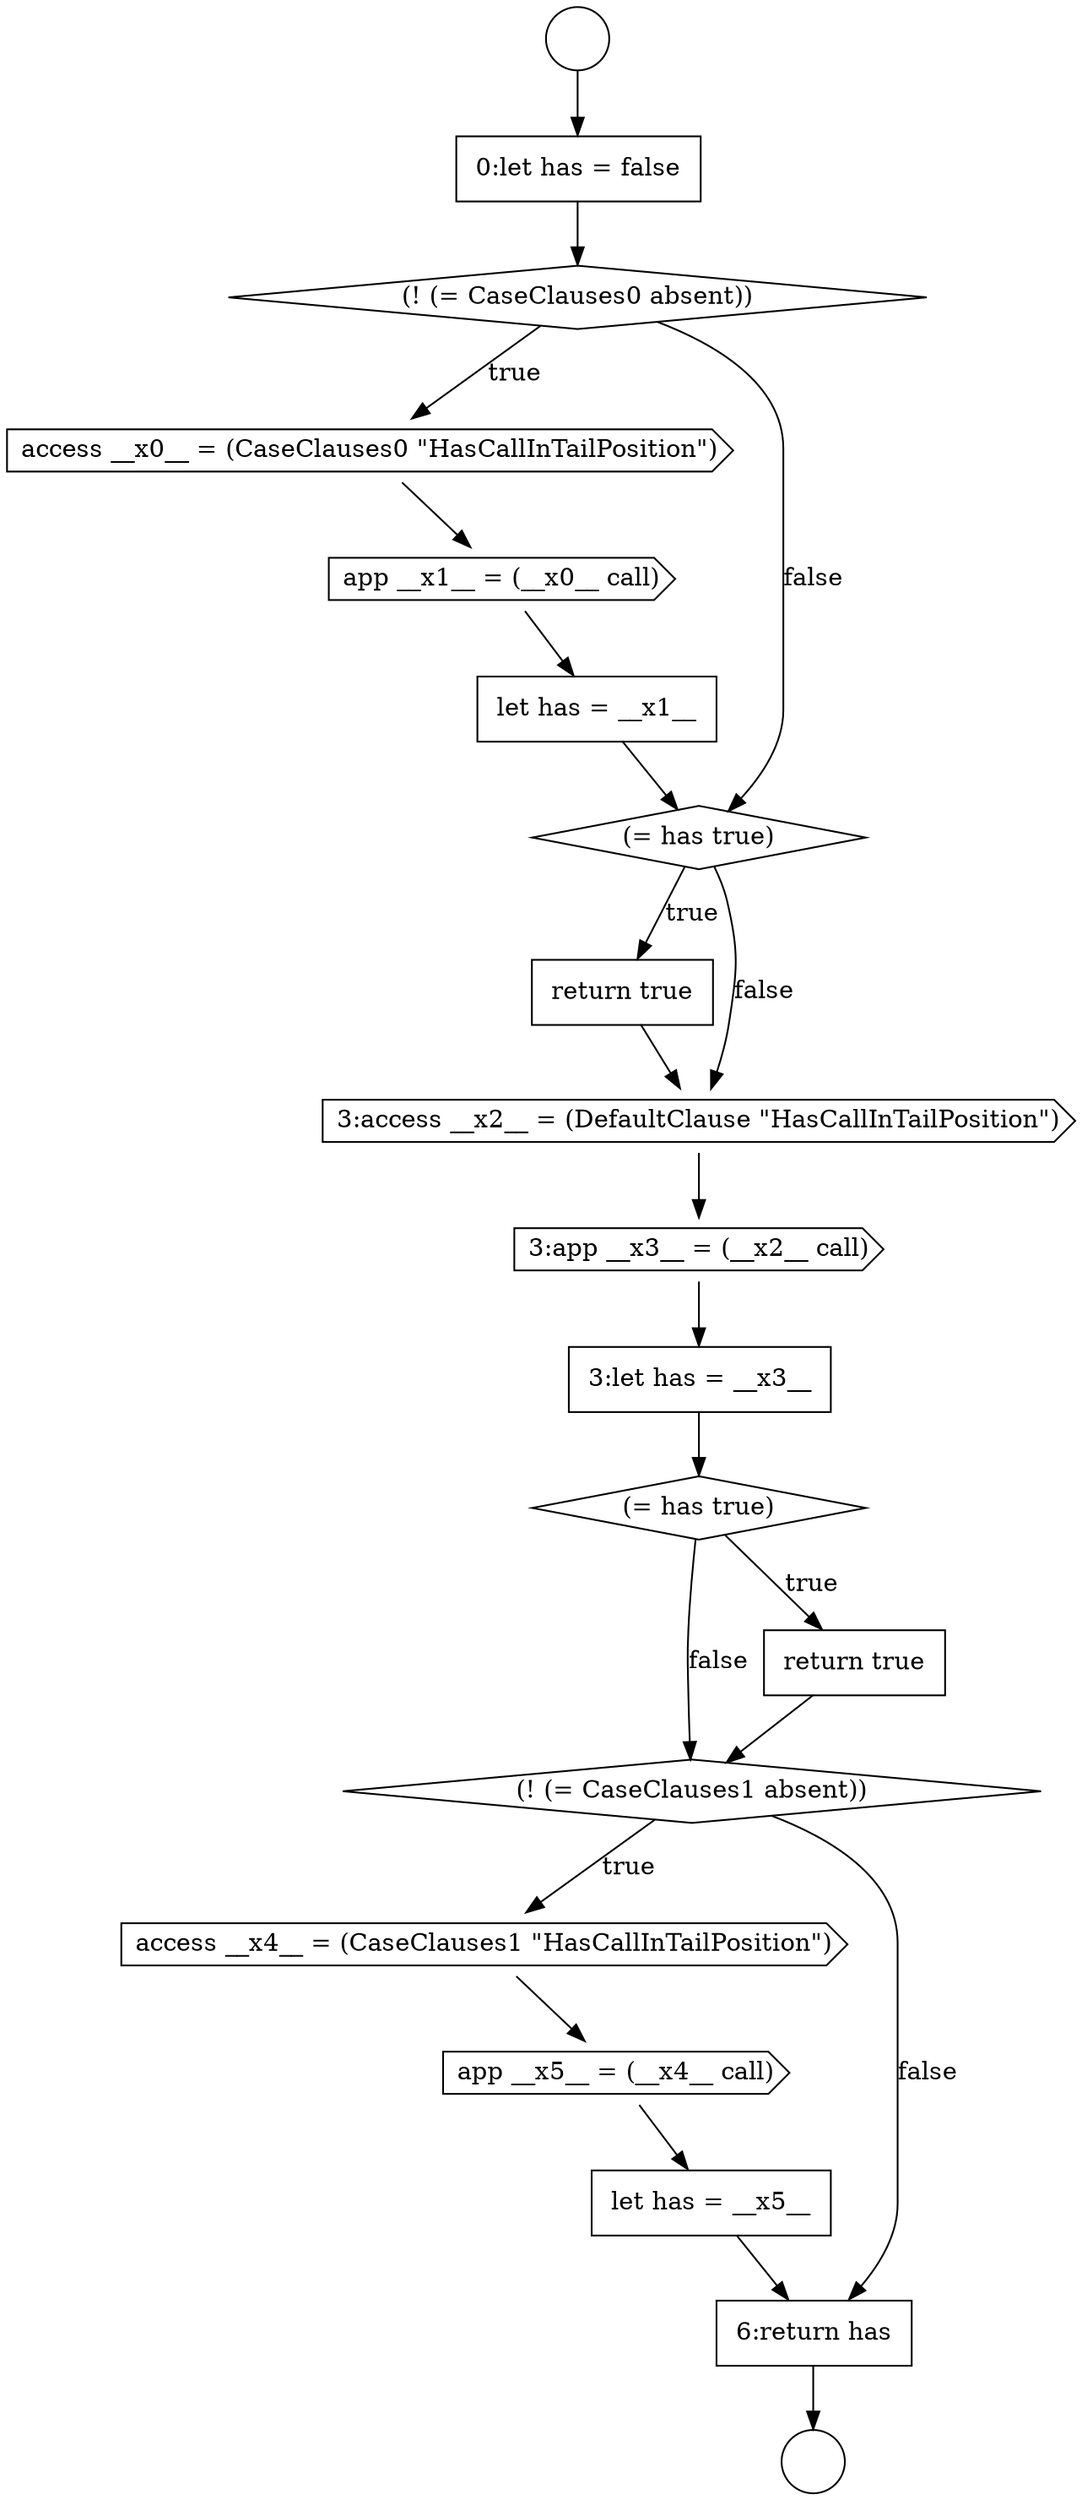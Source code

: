 digraph {
  node10474 [shape=none, margin=0, label=<<font color="black">
    <table border="0" cellborder="1" cellspacing="0" cellpadding="10">
      <tr><td align="left">3:let has = __x3__</td></tr>
    </table>
  </font>> color="black" fillcolor="white" style=filled]
  node10469 [shape=none, margin=0, label=<<font color="black">
    <table border="0" cellborder="1" cellspacing="0" cellpadding="10">
      <tr><td align="left">let has = __x1__</td></tr>
    </table>
  </font>> color="black" fillcolor="white" style=filled]
  node10477 [shape=diamond, label=<<font color="black">(! (= CaseClauses1 absent))</font>> color="black" fillcolor="white" style=filled]
  node10473 [shape=cds, label=<<font color="black">3:app __x3__ = (__x2__ call)</font>> color="black" fillcolor="white" style=filled]
  node10480 [shape=none, margin=0, label=<<font color="black">
    <table border="0" cellborder="1" cellspacing="0" cellpadding="10">
      <tr><td align="left">let has = __x5__</td></tr>
    </table>
  </font>> color="black" fillcolor="white" style=filled]
  node10467 [shape=cds, label=<<font color="black">access __x0__ = (CaseClauses0 &quot;HasCallInTailPosition&quot;)</font>> color="black" fillcolor="white" style=filled]
  node10471 [shape=none, margin=0, label=<<font color="black">
    <table border="0" cellborder="1" cellspacing="0" cellpadding="10">
      <tr><td align="left">return true</td></tr>
    </table>
  </font>> color="black" fillcolor="white" style=filled]
  node10466 [shape=diamond, label=<<font color="black">(! (= CaseClauses0 absent))</font>> color="black" fillcolor="white" style=filled]
  node10468 [shape=cds, label=<<font color="black">app __x1__ = (__x0__ call)</font>> color="black" fillcolor="white" style=filled]
  node10472 [shape=cds, label=<<font color="black">3:access __x2__ = (DefaultClause &quot;HasCallInTailPosition&quot;)</font>> color="black" fillcolor="white" style=filled]
  node10475 [shape=diamond, label=<<font color="black">(= has true)</font>> color="black" fillcolor="white" style=filled]
  node10478 [shape=cds, label=<<font color="black">access __x4__ = (CaseClauses1 &quot;HasCallInTailPosition&quot;)</font>> color="black" fillcolor="white" style=filled]
  node10463 [shape=circle label=" " color="black" fillcolor="white" style=filled]
  node10465 [shape=none, margin=0, label=<<font color="black">
    <table border="0" cellborder="1" cellspacing="0" cellpadding="10">
      <tr><td align="left">0:let has = false</td></tr>
    </table>
  </font>> color="black" fillcolor="white" style=filled]
  node10470 [shape=diamond, label=<<font color="black">(= has true)</font>> color="black" fillcolor="white" style=filled]
  node10476 [shape=none, margin=0, label=<<font color="black">
    <table border="0" cellborder="1" cellspacing="0" cellpadding="10">
      <tr><td align="left">return true</td></tr>
    </table>
  </font>> color="black" fillcolor="white" style=filled]
  node10481 [shape=none, margin=0, label=<<font color="black">
    <table border="0" cellborder="1" cellspacing="0" cellpadding="10">
      <tr><td align="left">6:return has</td></tr>
    </table>
  </font>> color="black" fillcolor="white" style=filled]
  node10464 [shape=circle label=" " color="black" fillcolor="white" style=filled]
  node10479 [shape=cds, label=<<font color="black">app __x5__ = (__x4__ call)</font>> color="black" fillcolor="white" style=filled]
  node10471 -> node10472 [ color="black"]
  node10481 -> node10464 [ color="black"]
  node10465 -> node10466 [ color="black"]
  node10480 -> node10481 [ color="black"]
  node10467 -> node10468 [ color="black"]
  node10476 -> node10477 [ color="black"]
  node10468 -> node10469 [ color="black"]
  node10473 -> node10474 [ color="black"]
  node10478 -> node10479 [ color="black"]
  node10472 -> node10473 [ color="black"]
  node10474 -> node10475 [ color="black"]
  node10475 -> node10476 [label=<<font color="black">true</font>> color="black"]
  node10475 -> node10477 [label=<<font color="black">false</font>> color="black"]
  node10463 -> node10465 [ color="black"]
  node10466 -> node10467 [label=<<font color="black">true</font>> color="black"]
  node10466 -> node10470 [label=<<font color="black">false</font>> color="black"]
  node10479 -> node10480 [ color="black"]
  node10469 -> node10470 [ color="black"]
  node10470 -> node10471 [label=<<font color="black">true</font>> color="black"]
  node10470 -> node10472 [label=<<font color="black">false</font>> color="black"]
  node10477 -> node10478 [label=<<font color="black">true</font>> color="black"]
  node10477 -> node10481 [label=<<font color="black">false</font>> color="black"]
}
